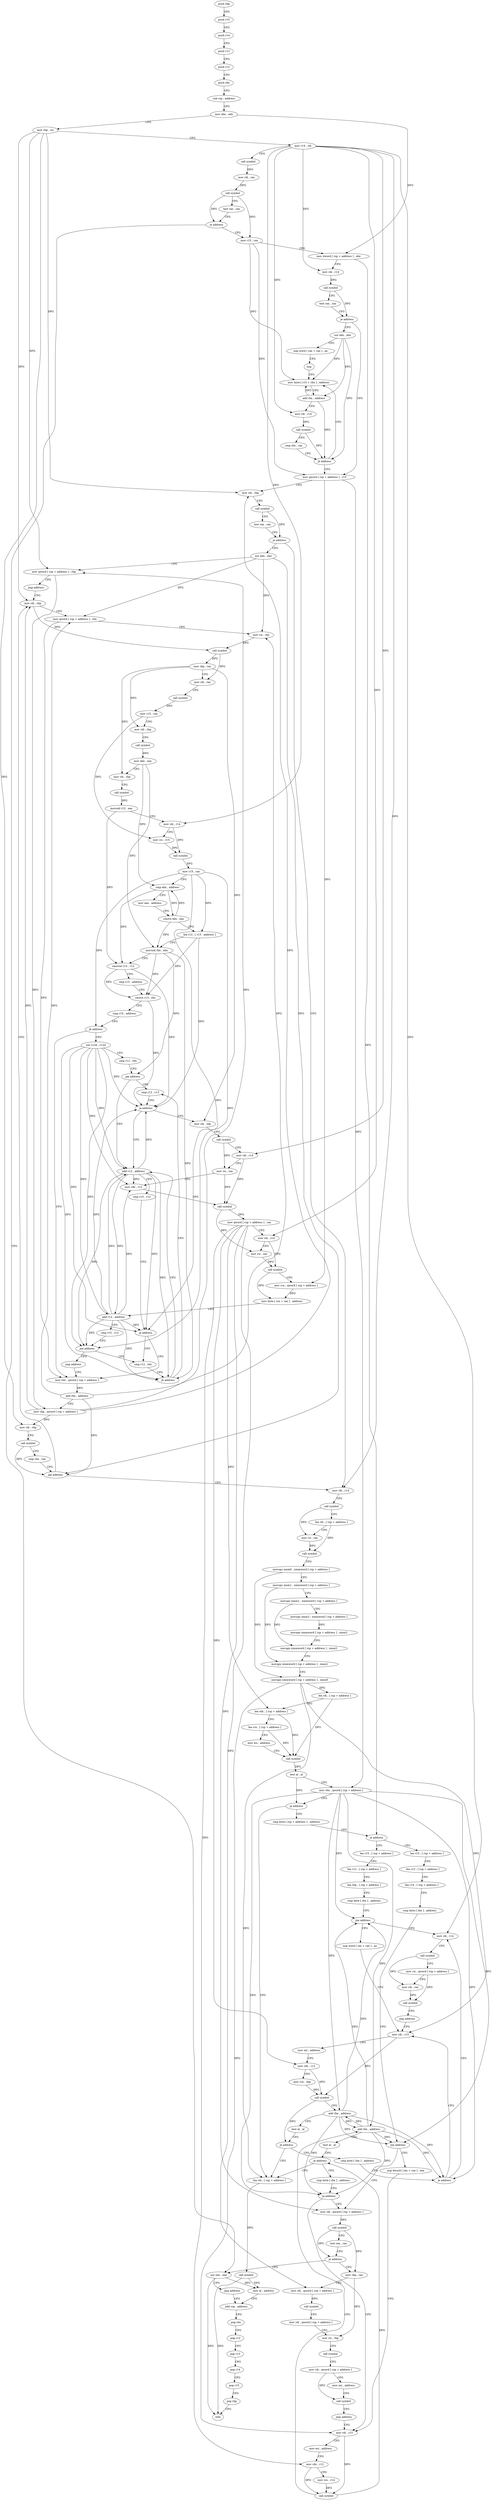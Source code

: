 digraph "func" {
"100400" [label = "push rbp" ]
"100401" [label = "push r15" ]
"100403" [label = "push r14" ]
"100405" [label = "push r13" ]
"100407" [label = "push r12" ]
"100409" [label = "push rbx" ]
"100410" [label = "sub rsp , address" ]
"100417" [label = "mov ebx , edx" ]
"100419" [label = "mov rbp , rsi" ]
"100422" [label = "mov r14 , rdi" ]
"100425" [label = "call symbol" ]
"100430" [label = "mov rdi , rax" ]
"100433" [label = "call symbol" ]
"100438" [label = "test rax , rax" ]
"100441" [label = "je address" ]
"101006" [label = "xor eax , eax" ]
"100447" [label = "mov r15 , rax" ]
"101008" [label = "jmp address" ]
"101107" [label = "add rsp , address" ]
"100450" [label = "mov dword [ rsp + address ] , ebx" ]
"100454" [label = "mov rdi , r14" ]
"100457" [label = "call symbol" ]
"100462" [label = "test rax , rax" ]
"100465" [label = "je address" ]
"100502" [label = "mov qword [ rsp + address ] , r15" ]
"100467" [label = "xor ebx , ebx" ]
"101114" [label = "pop rbx" ]
"101115" [label = "pop r12" ]
"101117" [label = "pop r13" ]
"101119" [label = "pop r14" ]
"101121" [label = "pop r15" ]
"101123" [label = "pop rbp" ]
"101124" [label = "retn" ]
"100507" [label = "mov rdi , rbp" ]
"100510" [label = "call symbol" ]
"100515" [label = "test rax , rax" ]
"100518" [label = "je address" ]
"100772" [label = "mov rdi , r14" ]
"100524" [label = "xor ebx , ebx" ]
"100469" [label = "nop word [ rax + rax ] , ax" ]
"100479" [label = "nop" ]
"100480" [label = "mov byte [ r15 + rbx ] , address" ]
"100775" [label = "call symbol" ]
"100780" [label = "lea rdi , [ rsp + address ]" ]
"100785" [label = "mov rsi , rax" ]
"100788" [label = "call symbol" ]
"100793" [label = "movups xmm0 , xmmword [ rsp + address ]" ]
"100798" [label = "movups xmm1 , xmmword [ rsp + address ]" ]
"100803" [label = "movups xmm2 , xmmword [ rsp + address ]" ]
"100808" [label = "movups xmm3 , xmmword [ rsp + address ]" ]
"100813" [label = "movaps xmmword [ rsp + address ] , xmm3" ]
"100821" [label = "movaps xmmword [ rsp + address ] , xmm2" ]
"100829" [label = "movaps xmmword [ rsp + address ] , xmm1" ]
"100837" [label = "movaps xmmword [ rsp + address ] , xmm0" ]
"100842" [label = "lea rdi , [ rsp + address ]" ]
"100847" [label = "lea rdx , [ rsp + address ]" ]
"100852" [label = "lea rcx , [ rsp + address ]" ]
"100857" [label = "mov esi , address" ]
"100862" [label = "call symbol" ]
"100867" [label = "test al , al" ]
"100869" [label = "mov rbx , qword [ rsp + address ]" ]
"100874" [label = "je address" ]
"101095" [label = "lea rdi , [ rsp + address ]" ]
"100880" [label = "cmp byte [ rsp + address ] , address" ]
"100526" [label = "mov qword [ rsp + address ] , rbp" ]
"100531" [label = "jmp address" ]
"100575" [label = "mov rdi , rbp" ]
"100485" [label = "add rbx , address" ]
"100489" [label = "mov rdi , r14" ]
"100492" [label = "call symbol" ]
"100497" [label = "cmp rbx , rax" ]
"100500" [label = "jb address" ]
"101100" [label = "call symbol" ]
"101105" [label = "mov al , address" ]
"100885" [label = "je address" ]
"101010" [label = "lea r15 , [ rsp + address ]" ]
"100887" [label = "lea r15 , [ rsp + address ]" ]
"100578" [label = "mov qword [ rsp + address ] , rbx" ]
"100583" [label = "mov rsi , rbx" ]
"100586" [label = "call symbol" ]
"100591" [label = "mov rbp , rax" ]
"100594" [label = "mov rdi , rax" ]
"100597" [label = "call symbol" ]
"100602" [label = "mov r15 , rax" ]
"100605" [label = "mov rdi , rbp" ]
"100608" [label = "call symbol" ]
"100613" [label = "mov ebx , eax" ]
"100615" [label = "mov rdi , rbp" ]
"100618" [label = "call symbol" ]
"100623" [label = "movsxd r12 , eax" ]
"100626" [label = "mov rdi , r14" ]
"100629" [label = "mov rsi , r15" ]
"100632" [label = "call symbol" ]
"100637" [label = "mov r15 , rax" ]
"100640" [label = "cmp ebx , address" ]
"100643" [label = "mov eax , address" ]
"100648" [label = "cmove ebx , eax" ]
"100651" [label = "lea r13 , [ r15 - address ]" ]
"100655" [label = "movsxd rbx , ebx" ]
"100658" [label = "cmovne r13 , r12" ]
"100662" [label = "cmp r13 , address" ]
"100666" [label = "cmove r13 , rbx" ]
"100670" [label = "cmp r15 , address" ]
"100674" [label = "jb address" ]
"100544" [label = "mov rbx , qword [ rsp + address ]" ]
"100680" [label = "xor r12d , r12d" ]
"101015" [label = "lea r12 , [ rsp + address ]" ]
"101020" [label = "lea rbp , [ rsp + address ]" ]
"101025" [label = "cmp byte [ rbx ] , address" ]
"101028" [label = "jne address" ]
"101072" [label = "mov rdi , r14" ]
"101030" [label = "nop word [ rax + rax ] , ax" ]
"100892" [label = "lea r12 , [ rsp + address ]" ]
"100897" [label = "lea r14 , [ rsp + address ]" ]
"100902" [label = "cmp byte [ rbx ] , address" ]
"100905" [label = "jne address" ]
"100948" [label = "mov rdi , qword [ rsp + address ]" ]
"100907" [label = "nop dword [ rax + rax ] , eax" ]
"100549" [label = "add rbx , address" ]
"100553" [label = "mov rbp , qword [ rsp + address ]" ]
"100558" [label = "mov rdi , rbp" ]
"100561" [label = "call symbol" ]
"100566" [label = "cmp rbx , rax" ]
"100569" [label = "jae address" ]
"100683" [label = "cmp r12 , rbx" ]
"100686" [label = "jae address" ]
"100706" [label = "cmp r12 , r13" ]
"100688" [label = "add r12 , address" ]
"101075" [label = "call symbol" ]
"101080" [label = "mov rsi , qword [ rsp + address ]" ]
"101085" [label = "mov rdi , rax" ]
"101088" [label = "call symbol" ]
"101093" [label = "jmp address" ]
"101040" [label = "mov rdi , r15" ]
"100953" [label = "call symbol" ]
"100958" [label = "test rax , rax" ]
"100961" [label = "je address" ]
"100963" [label = "mov rbp , rax" ]
"100912" [label = "mov rdi , r15" ]
"100709" [label = "ja address" ]
"100711" [label = "mov rdi , rbp" ]
"100692" [label = "cmp r15 , r12" ]
"100695" [label = "je address" ]
"100701" [label = "cmp r12 , rbx" ]
"101043" [label = "mov esi , address" ]
"101048" [label = "mov rdx , r12" ]
"101051" [label = "mov rcx , rbp" ]
"101054" [label = "call symbol" ]
"101059" [label = "add rbx , address" ]
"101063" [label = "test al , al" ]
"101065" [label = "je address" ]
"101067" [label = "cmp byte [ rbx ] , address" ]
"101070" [label = "je address" ]
"100966" [label = "mov rdi , qword [ rsp + address ]" ]
"100971" [label = "call symbol" ]
"100976" [label = "mov rdi , qword [ rsp + address ]" ]
"100981" [label = "mov rsi , rbp" ]
"100984" [label = "call symbol" ]
"100989" [label = "mov rdi , qword [ rsp + address ]" ]
"100994" [label = "mov esi , address" ]
"100999" [label = "call symbol" ]
"101004" [label = "jmp address" ]
"100943" [label = "cmp byte [ rbx ] , address" ]
"100946" [label = "je address" ]
"100714" [label = "call symbol" ]
"100719" [label = "mov rdi , r14" ]
"100722" [label = "mov rsi , rax" ]
"100725" [label = "mov rdx , r12" ]
"100728" [label = "call symbol" ]
"100733" [label = "mov qword [ rsp + address ] , rax" ]
"100738" [label = "mov rdi , r14" ]
"100741" [label = "mov rsi , rax" ]
"100744" [label = "call symbol" ]
"100749" [label = "mov rcx , qword [ rsp + address ]" ]
"100754" [label = "mov byte [ rcx + rax ] , address" ]
"100758" [label = "add r12 , address" ]
"100762" [label = "cmp r15 , r12" ]
"100765" [label = "jne address" ]
"100767" [label = "jmp address" ]
"100704" [label = "jb address" ]
"100915" [label = "mov esi , address" ]
"100920" [label = "mov rdx , r12" ]
"100923" [label = "mov rcx , r14" ]
"100926" [label = "call symbol" ]
"100931" [label = "add rbx , address" ]
"100935" [label = "test al , al" ]
"100937" [label = "je address" ]
"100400" -> "100401" [ label = "CFG" ]
"100401" -> "100403" [ label = "CFG" ]
"100403" -> "100405" [ label = "CFG" ]
"100405" -> "100407" [ label = "CFG" ]
"100407" -> "100409" [ label = "CFG" ]
"100409" -> "100410" [ label = "CFG" ]
"100410" -> "100417" [ label = "CFG" ]
"100417" -> "100419" [ label = "CFG" ]
"100417" -> "100450" [ label = "DFG" ]
"100419" -> "100422" [ label = "CFG" ]
"100419" -> "100507" [ label = "DFG" ]
"100419" -> "100526" [ label = "DFG" ]
"100419" -> "100575" [ label = "DFG" ]
"100419" -> "100558" [ label = "DFG" ]
"100422" -> "100425" [ label = "CFG" ]
"100422" -> "100454" [ label = "DFG" ]
"100422" -> "100772" [ label = "DFG" ]
"100422" -> "100489" [ label = "DFG" ]
"100422" -> "100626" [ label = "DFG" ]
"100422" -> "101072" [ label = "DFG" ]
"100422" -> "100719" [ label = "DFG" ]
"100422" -> "100738" [ label = "DFG" ]
"100425" -> "100430" [ label = "DFG" ]
"100430" -> "100433" [ label = "DFG" ]
"100433" -> "100438" [ label = "CFG" ]
"100433" -> "100441" [ label = "DFG" ]
"100433" -> "100447" [ label = "DFG" ]
"100438" -> "100441" [ label = "CFG" ]
"100441" -> "101006" [ label = "CFG" ]
"100441" -> "100447" [ label = "CFG" ]
"101006" -> "101008" [ label = "CFG" ]
"101006" -> "101124" [ label = "DFG" ]
"101006" -> "101105" [ label = "DFG" ]
"100447" -> "100450" [ label = "CFG" ]
"100447" -> "100502" [ label = "DFG" ]
"100447" -> "100480" [ label = "DFG" ]
"101008" -> "101107" [ label = "CFG" ]
"101107" -> "101114" [ label = "CFG" ]
"100450" -> "100454" [ label = "CFG" ]
"100450" -> "100885" [ label = "DFG" ]
"100454" -> "100457" [ label = "DFG" ]
"100457" -> "100462" [ label = "CFG" ]
"100457" -> "100465" [ label = "DFG" ]
"100462" -> "100465" [ label = "CFG" ]
"100465" -> "100502" [ label = "CFG" ]
"100465" -> "100467" [ label = "CFG" ]
"100502" -> "100507" [ label = "CFG" ]
"100502" -> "100869" [ label = "DFG" ]
"100502" -> "100749" [ label = "DFG" ]
"100467" -> "100469" [ label = "CFG" ]
"100467" -> "100480" [ label = "DFG" ]
"100467" -> "100485" [ label = "DFG" ]
"100467" -> "100500" [ label = "DFG" ]
"101114" -> "101115" [ label = "CFG" ]
"101115" -> "101117" [ label = "CFG" ]
"101117" -> "101119" [ label = "CFG" ]
"101119" -> "101121" [ label = "CFG" ]
"101121" -> "101123" [ label = "CFG" ]
"101123" -> "101124" [ label = "CFG" ]
"100507" -> "100510" [ label = "CFG" ]
"100510" -> "100515" [ label = "CFG" ]
"100510" -> "100518" [ label = "DFG" ]
"100515" -> "100518" [ label = "CFG" ]
"100518" -> "100772" [ label = "CFG" ]
"100518" -> "100524" [ label = "CFG" ]
"100772" -> "100775" [ label = "CFG" ]
"100524" -> "100526" [ label = "CFG" ]
"100524" -> "100578" [ label = "DFG" ]
"100524" -> "100583" [ label = "DFG" ]
"100524" -> "100569" [ label = "DFG" ]
"100469" -> "100479" [ label = "CFG" ]
"100479" -> "100480" [ label = "CFG" ]
"100480" -> "100485" [ label = "CFG" ]
"100775" -> "100780" [ label = "CFG" ]
"100775" -> "100785" [ label = "DFG" ]
"100780" -> "100785" [ label = "CFG" ]
"100780" -> "100788" [ label = "DFG" ]
"100785" -> "100788" [ label = "DFG" ]
"100788" -> "100793" [ label = "CFG" ]
"100793" -> "100798" [ label = "CFG" ]
"100793" -> "100837" [ label = "DFG" ]
"100798" -> "100803" [ label = "CFG" ]
"100798" -> "100829" [ label = "DFG" ]
"100803" -> "100808" [ label = "CFG" ]
"100803" -> "100821" [ label = "DFG" ]
"100808" -> "100813" [ label = "DFG" ]
"100813" -> "100821" [ label = "CFG" ]
"100821" -> "100829" [ label = "CFG" ]
"100829" -> "100837" [ label = "CFG" ]
"100837" -> "100842" [ label = "DFG" ]
"100837" -> "101095" [ label = "DFG" ]
"100837" -> "101040" [ label = "DFG" ]
"100837" -> "100912" [ label = "DFG" ]
"100842" -> "100847" [ label = "CFG" ]
"100842" -> "100862" [ label = "DFG" ]
"100847" -> "100852" [ label = "CFG" ]
"100847" -> "100862" [ label = "DFG" ]
"100852" -> "100857" [ label = "CFG" ]
"100852" -> "100862" [ label = "DFG" ]
"100857" -> "100862" [ label = "CFG" ]
"100862" -> "100867" [ label = "DFG" ]
"100867" -> "100869" [ label = "CFG" ]
"100867" -> "100874" [ label = "DFG" ]
"100869" -> "100874" [ label = "CFG" ]
"100869" -> "101028" [ label = "DFG" ]
"100869" -> "100905" [ label = "DFG" ]
"100869" -> "101059" [ label = "DFG" ]
"100869" -> "100931" [ label = "DFG" ]
"100869" -> "101070" [ label = "DFG" ]
"100869" -> "100946" [ label = "DFG" ]
"100874" -> "101095" [ label = "CFG" ]
"100874" -> "100880" [ label = "CFG" ]
"101095" -> "101100" [ label = "DFG" ]
"100880" -> "100885" [ label = "CFG" ]
"100526" -> "100531" [ label = "CFG" ]
"100526" -> "100553" [ label = "DFG" ]
"100531" -> "100575" [ label = "CFG" ]
"100575" -> "100578" [ label = "CFG" ]
"100575" -> "100586" [ label = "DFG" ]
"100485" -> "100489" [ label = "CFG" ]
"100485" -> "100480" [ label = "DFG" ]
"100485" -> "100500" [ label = "DFG" ]
"100489" -> "100492" [ label = "DFG" ]
"100492" -> "100497" [ label = "CFG" ]
"100492" -> "100500" [ label = "DFG" ]
"100497" -> "100500" [ label = "CFG" ]
"100500" -> "100480" [ label = "CFG" ]
"100500" -> "100502" [ label = "CFG" ]
"101100" -> "101105" [ label = "DFG" ]
"101100" -> "101124" [ label = "DFG" ]
"101105" -> "101107" [ label = "CFG" ]
"100885" -> "101010" [ label = "CFG" ]
"100885" -> "100887" [ label = "CFG" ]
"101010" -> "101015" [ label = "CFG" ]
"100887" -> "100892" [ label = "CFG" ]
"100578" -> "100583" [ label = "CFG" ]
"100578" -> "100544" [ label = "DFG" ]
"100583" -> "100586" [ label = "DFG" ]
"100586" -> "100591" [ label = "DFG" ]
"100586" -> "100594" [ label = "DFG" ]
"100591" -> "100594" [ label = "CFG" ]
"100591" -> "100605" [ label = "DFG" ]
"100591" -> "100615" [ label = "DFG" ]
"100591" -> "100711" [ label = "DFG" ]
"100594" -> "100597" [ label = "CFG" ]
"100597" -> "100602" [ label = "DFG" ]
"100602" -> "100605" [ label = "CFG" ]
"100602" -> "100629" [ label = "DFG" ]
"100605" -> "100608" [ label = "CFG" ]
"100608" -> "100613" [ label = "DFG" ]
"100613" -> "100615" [ label = "CFG" ]
"100613" -> "100640" [ label = "DFG" ]
"100613" -> "100655" [ label = "DFG" ]
"100615" -> "100618" [ label = "CFG" ]
"100618" -> "100623" [ label = "DFG" ]
"100623" -> "100626" [ label = "CFG" ]
"100623" -> "100658" [ label = "DFG" ]
"100626" -> "100629" [ label = "CFG" ]
"100626" -> "100632" [ label = "DFG" ]
"100629" -> "100632" [ label = "DFG" ]
"100632" -> "100637" [ label = "DFG" ]
"100637" -> "100640" [ label = "CFG" ]
"100637" -> "100651" [ label = "DFG" ]
"100637" -> "100674" [ label = "DFG" ]
"100637" -> "100695" [ label = "DFG" ]
"100637" -> "100765" [ label = "DFG" ]
"100640" -> "100643" [ label = "CFG" ]
"100640" -> "100648" [ label = "DFG" ]
"100640" -> "100658" [ label = "DFG" ]
"100643" -> "100648" [ label = "CFG" ]
"100648" -> "100651" [ label = "CFG" ]
"100648" -> "100640" [ label = "DFG" ]
"100648" -> "100655" [ label = "DFG" ]
"100651" -> "100655" [ label = "CFG" ]
"100651" -> "100666" [ label = "DFG" ]
"100651" -> "100709" [ label = "DFG" ]
"100655" -> "100658" [ label = "CFG" ]
"100655" -> "100666" [ label = "DFG" ]
"100655" -> "100686" [ label = "DFG" ]
"100655" -> "100704" [ label = "DFG" ]
"100658" -> "100662" [ label = "CFG" ]
"100658" -> "100666" [ label = "DFG" ]
"100658" -> "100709" [ label = "DFG" ]
"100662" -> "100666" [ label = "CFG" ]
"100666" -> "100670" [ label = "CFG" ]
"100666" -> "100709" [ label = "DFG" ]
"100670" -> "100674" [ label = "CFG" ]
"100674" -> "100544" [ label = "CFG" ]
"100674" -> "100680" [ label = "CFG" ]
"100544" -> "100549" [ label = "DFG" ]
"100680" -> "100683" [ label = "CFG" ]
"100680" -> "100709" [ label = "DFG" ]
"100680" -> "100688" [ label = "DFG" ]
"100680" -> "100695" [ label = "DFG" ]
"100680" -> "100725" [ label = "DFG" ]
"100680" -> "100758" [ label = "DFG" ]
"100680" -> "100765" [ label = "DFG" ]
"100680" -> "100704" [ label = "DFG" ]
"101015" -> "101020" [ label = "CFG" ]
"101020" -> "101025" [ label = "CFG" ]
"101025" -> "101028" [ label = "CFG" ]
"101028" -> "101072" [ label = "CFG" ]
"101028" -> "101030" [ label = "CFG" ]
"101072" -> "101075" [ label = "CFG" ]
"101030" -> "101040" [ label = "CFG" ]
"100892" -> "100897" [ label = "CFG" ]
"100897" -> "100902" [ label = "CFG" ]
"100902" -> "100905" [ label = "CFG" ]
"100905" -> "100948" [ label = "CFG" ]
"100905" -> "100907" [ label = "CFG" ]
"100948" -> "100953" [ label = "DFG" ]
"100907" -> "100912" [ label = "CFG" ]
"100549" -> "100553" [ label = "CFG" ]
"100549" -> "100578" [ label = "DFG" ]
"100549" -> "100583" [ label = "DFG" ]
"100549" -> "100569" [ label = "DFG" ]
"100553" -> "100558" [ label = "DFG" ]
"100553" -> "100507" [ label = "DFG" ]
"100553" -> "100526" [ label = "DFG" ]
"100553" -> "100575" [ label = "DFG" ]
"100558" -> "100561" [ label = "CFG" ]
"100561" -> "100566" [ label = "CFG" ]
"100561" -> "100569" [ label = "DFG" ]
"100566" -> "100569" [ label = "CFG" ]
"100569" -> "100772" [ label = "CFG" ]
"100569" -> "100575" [ label = "CFG" ]
"100683" -> "100686" [ label = "CFG" ]
"100686" -> "100706" [ label = "CFG" ]
"100686" -> "100688" [ label = "CFG" ]
"100706" -> "100709" [ label = "CFG" ]
"100688" -> "100692" [ label = "CFG" ]
"100688" -> "100709" [ label = "DFG" ]
"100688" -> "100695" [ label = "DFG" ]
"100688" -> "100725" [ label = "DFG" ]
"100688" -> "100758" [ label = "DFG" ]
"100688" -> "100765" [ label = "DFG" ]
"100688" -> "100704" [ label = "DFG" ]
"101075" -> "101080" [ label = "CFG" ]
"101075" -> "101085" [ label = "DFG" ]
"101080" -> "101085" [ label = "CFG" ]
"101080" -> "101088" [ label = "DFG" ]
"101085" -> "101088" [ label = "DFG" ]
"101088" -> "101093" [ label = "CFG" ]
"101093" -> "101040" [ label = "CFG" ]
"101040" -> "101043" [ label = "CFG" ]
"101040" -> "101054" [ label = "DFG" ]
"100953" -> "100958" [ label = "CFG" ]
"100953" -> "100961" [ label = "DFG" ]
"100953" -> "100963" [ label = "DFG" ]
"100958" -> "100961" [ label = "CFG" ]
"100961" -> "101006" [ label = "CFG" ]
"100961" -> "100963" [ label = "CFG" ]
"100963" -> "100966" [ label = "CFG" ]
"100963" -> "100981" [ label = "DFG" ]
"100912" -> "100915" [ label = "CFG" ]
"100912" -> "100926" [ label = "DFG" ]
"100709" -> "100688" [ label = "CFG" ]
"100709" -> "100711" [ label = "CFG" ]
"100711" -> "100714" [ label = "CFG" ]
"100692" -> "100695" [ label = "CFG" ]
"100695" -> "100544" [ label = "CFG" ]
"100695" -> "100701" [ label = "CFG" ]
"100701" -> "100704" [ label = "CFG" ]
"101043" -> "101048" [ label = "CFG" ]
"101048" -> "101051" [ label = "CFG" ]
"101048" -> "101054" [ label = "DFG" ]
"101051" -> "101054" [ label = "DFG" ]
"101054" -> "101059" [ label = "CFG" ]
"101054" -> "101065" [ label = "DFG" ]
"101059" -> "101063" [ label = "CFG" ]
"101059" -> "101028" [ label = "DFG" ]
"101059" -> "100905" [ label = "DFG" ]
"101059" -> "100931" [ label = "DFG" ]
"101059" -> "101070" [ label = "DFG" ]
"101059" -> "100946" [ label = "DFG" ]
"101063" -> "101065" [ label = "CFG" ]
"101065" -> "101095" [ label = "CFG" ]
"101065" -> "101067" [ label = "CFG" ]
"101067" -> "101070" [ label = "CFG" ]
"101070" -> "101040" [ label = "CFG" ]
"101070" -> "101072" [ label = "CFG" ]
"100966" -> "100971" [ label = "DFG" ]
"100971" -> "100976" [ label = "CFG" ]
"100976" -> "100981" [ label = "CFG" ]
"100981" -> "100984" [ label = "CFG" ]
"100984" -> "100989" [ label = "CFG" ]
"100989" -> "100994" [ label = "CFG" ]
"100989" -> "100999" [ label = "DFG" ]
"100994" -> "100999" [ label = "CFG" ]
"100999" -> "101004" [ label = "CFG" ]
"101004" -> "100912" [ label = "CFG" ]
"100943" -> "100946" [ label = "CFG" ]
"100946" -> "100912" [ label = "CFG" ]
"100946" -> "100948" [ label = "CFG" ]
"100714" -> "100719" [ label = "CFG" ]
"100714" -> "100722" [ label = "DFG" ]
"100719" -> "100722" [ label = "CFG" ]
"100719" -> "100728" [ label = "DFG" ]
"100722" -> "100725" [ label = "CFG" ]
"100722" -> "100728" [ label = "DFG" ]
"100725" -> "100728" [ label = "DFG" ]
"100728" -> "100733" [ label = "DFG" ]
"100728" -> "100741" [ label = "DFG" ]
"100733" -> "100738" [ label = "CFG" ]
"100733" -> "100847" [ label = "DFG" ]
"100733" -> "100948" [ label = "DFG" ]
"100733" -> "101048" [ label = "DFG" ]
"100733" -> "100966" [ label = "DFG" ]
"100733" -> "100920" [ label = "DFG" ]
"100738" -> "100741" [ label = "CFG" ]
"100738" -> "100744" [ label = "DFG" ]
"100741" -> "100744" [ label = "DFG" ]
"100744" -> "100749" [ label = "CFG" ]
"100744" -> "100754" [ label = "DFG" ]
"100749" -> "100754" [ label = "DFG" ]
"100754" -> "100758" [ label = "CFG" ]
"100758" -> "100762" [ label = "CFG" ]
"100758" -> "100688" [ label = "DFG" ]
"100758" -> "100695" [ label = "DFG" ]
"100758" -> "100725" [ label = "DFG" ]
"100758" -> "100709" [ label = "DFG" ]
"100758" -> "100765" [ label = "DFG" ]
"100758" -> "100704" [ label = "DFG" ]
"100762" -> "100765" [ label = "CFG" ]
"100765" -> "100701" [ label = "CFG" ]
"100765" -> "100767" [ label = "CFG" ]
"100767" -> "100544" [ label = "CFG" ]
"100704" -> "100688" [ label = "CFG" ]
"100704" -> "100706" [ label = "CFG" ]
"100915" -> "100920" [ label = "CFG" ]
"100920" -> "100923" [ label = "CFG" ]
"100920" -> "100926" [ label = "DFG" ]
"100923" -> "100926" [ label = "DFG" ]
"100926" -> "100931" [ label = "CFG" ]
"100926" -> "100937" [ label = "DFG" ]
"100931" -> "100935" [ label = "CFG" ]
"100931" -> "101028" [ label = "DFG" ]
"100931" -> "100905" [ label = "DFG" ]
"100931" -> "101059" [ label = "DFG" ]
"100931" -> "101070" [ label = "DFG" ]
"100931" -> "100946" [ label = "DFG" ]
"100935" -> "100937" [ label = "CFG" ]
"100937" -> "101095" [ label = "CFG" ]
"100937" -> "100943" [ label = "CFG" ]
}
